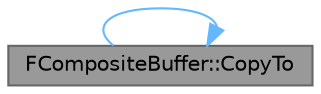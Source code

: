 digraph "FCompositeBuffer::CopyTo"
{
 // INTERACTIVE_SVG=YES
 // LATEX_PDF_SIZE
  bgcolor="transparent";
  edge [fontname=Helvetica,fontsize=10,labelfontname=Helvetica,labelfontsize=10];
  node [fontname=Helvetica,fontsize=10,shape=box,height=0.2,width=0.4];
  rankdir="LR";
  Node1 [id="Node000001",label="FCompositeBuffer::CopyTo",height=0.2,width=0.4,color="gray40", fillcolor="grey60", style="filled", fontcolor="black",tooltip="Copies a range of the buffer to a contiguous region of memory."];
  Node1 -> Node1 [id="edge1_Node000001_Node000001",color="steelblue1",style="solid",tooltip=" "];
}
